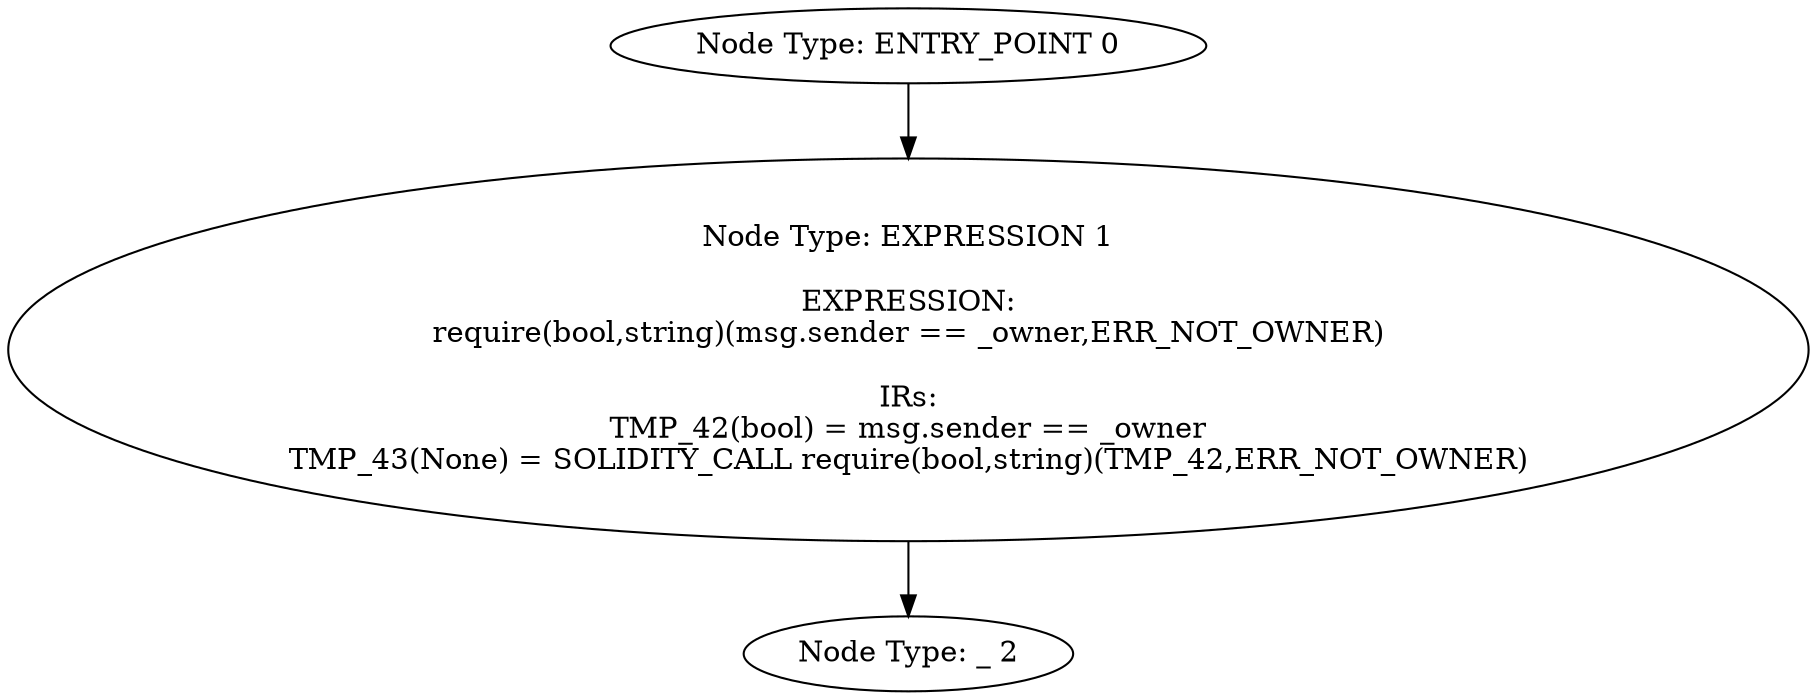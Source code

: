 digraph{
0[label="Node Type: ENTRY_POINT 0
"];
0->1;
1[label="Node Type: EXPRESSION 1

EXPRESSION:
require(bool,string)(msg.sender == _owner,ERR_NOT_OWNER)

IRs:
TMP_42(bool) = msg.sender == _owner
TMP_43(None) = SOLIDITY_CALL require(bool,string)(TMP_42,ERR_NOT_OWNER)"];
1->2;
2[label="Node Type: _ 2
"];
}
